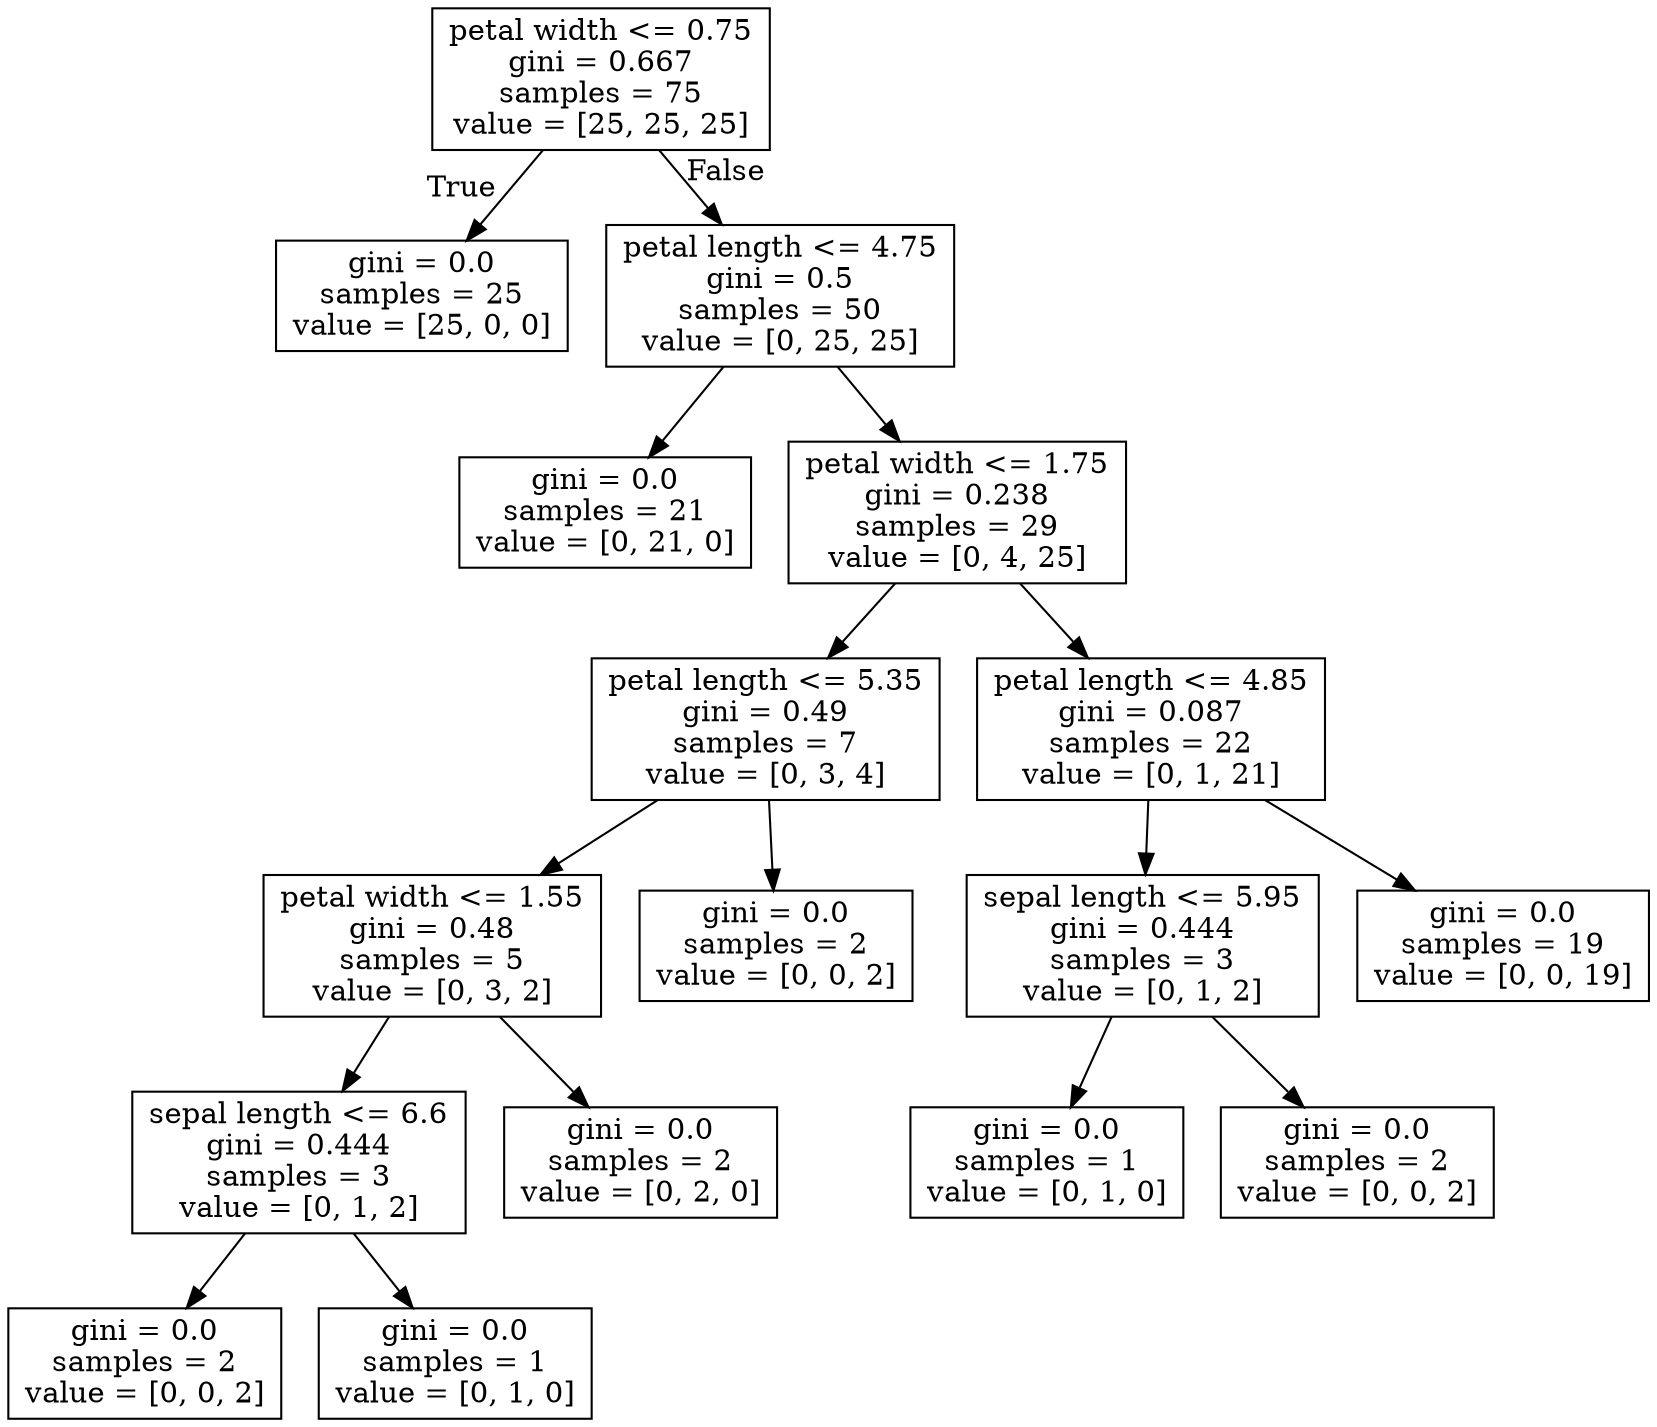 digraph Tree {
node [shape=box] ;
0 [label="petal width <= 0.75\ngini = 0.667\nsamples = 75\nvalue = [25, 25, 25]"] ;
1 [label="gini = 0.0\nsamples = 25\nvalue = [25, 0, 0]"] ;
0 -> 1 [labeldistance=2.5, labelangle=45, headlabel="True"] ;
2 [label="petal length <= 4.75\ngini = 0.5\nsamples = 50\nvalue = [0, 25, 25]"] ;
0 -> 2 [labeldistance=2.5, labelangle=-45, headlabel="False"] ;
3 [label="gini = 0.0\nsamples = 21\nvalue = [0, 21, 0]"] ;
2 -> 3 ;
4 [label="petal width <= 1.75\ngini = 0.238\nsamples = 29\nvalue = [0, 4, 25]"] ;
2 -> 4 ;
5 [label="petal length <= 5.35\ngini = 0.49\nsamples = 7\nvalue = [0, 3, 4]"] ;
4 -> 5 ;
6 [label="petal width <= 1.55\ngini = 0.48\nsamples = 5\nvalue = [0, 3, 2]"] ;
5 -> 6 ;
7 [label="sepal length <= 6.6\ngini = 0.444\nsamples = 3\nvalue = [0, 1, 2]"] ;
6 -> 7 ;
8 [label="gini = 0.0\nsamples = 2\nvalue = [0, 0, 2]"] ;
7 -> 8 ;
9 [label="gini = 0.0\nsamples = 1\nvalue = [0, 1, 0]"] ;
7 -> 9 ;
10 [label="gini = 0.0\nsamples = 2\nvalue = [0, 2, 0]"] ;
6 -> 10 ;
11 [label="gini = 0.0\nsamples = 2\nvalue = [0, 0, 2]"] ;
5 -> 11 ;
12 [label="petal length <= 4.85\ngini = 0.087\nsamples = 22\nvalue = [0, 1, 21]"] ;
4 -> 12 ;
13 [label="sepal length <= 5.95\ngini = 0.444\nsamples = 3\nvalue = [0, 1, 2]"] ;
12 -> 13 ;
14 [label="gini = 0.0\nsamples = 1\nvalue = [0, 1, 0]"] ;
13 -> 14 ;
15 [label="gini = 0.0\nsamples = 2\nvalue = [0, 0, 2]"] ;
13 -> 15 ;
16 [label="gini = 0.0\nsamples = 19\nvalue = [0, 0, 19]"] ;
12 -> 16 ;
}